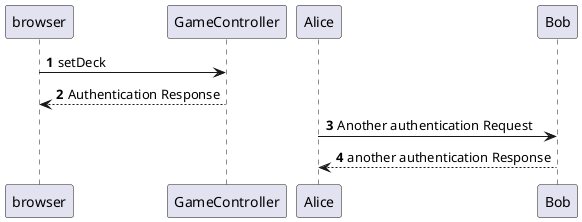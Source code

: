 @startuml
'https://plantuml.com/sequence-diagram

autonumber

browser -> GameController: setDeck

GameController --> browser: Authentication Response

Alice -> Bob: Another authentication Request
Alice <-- Bob: another authentication Response
@enduml